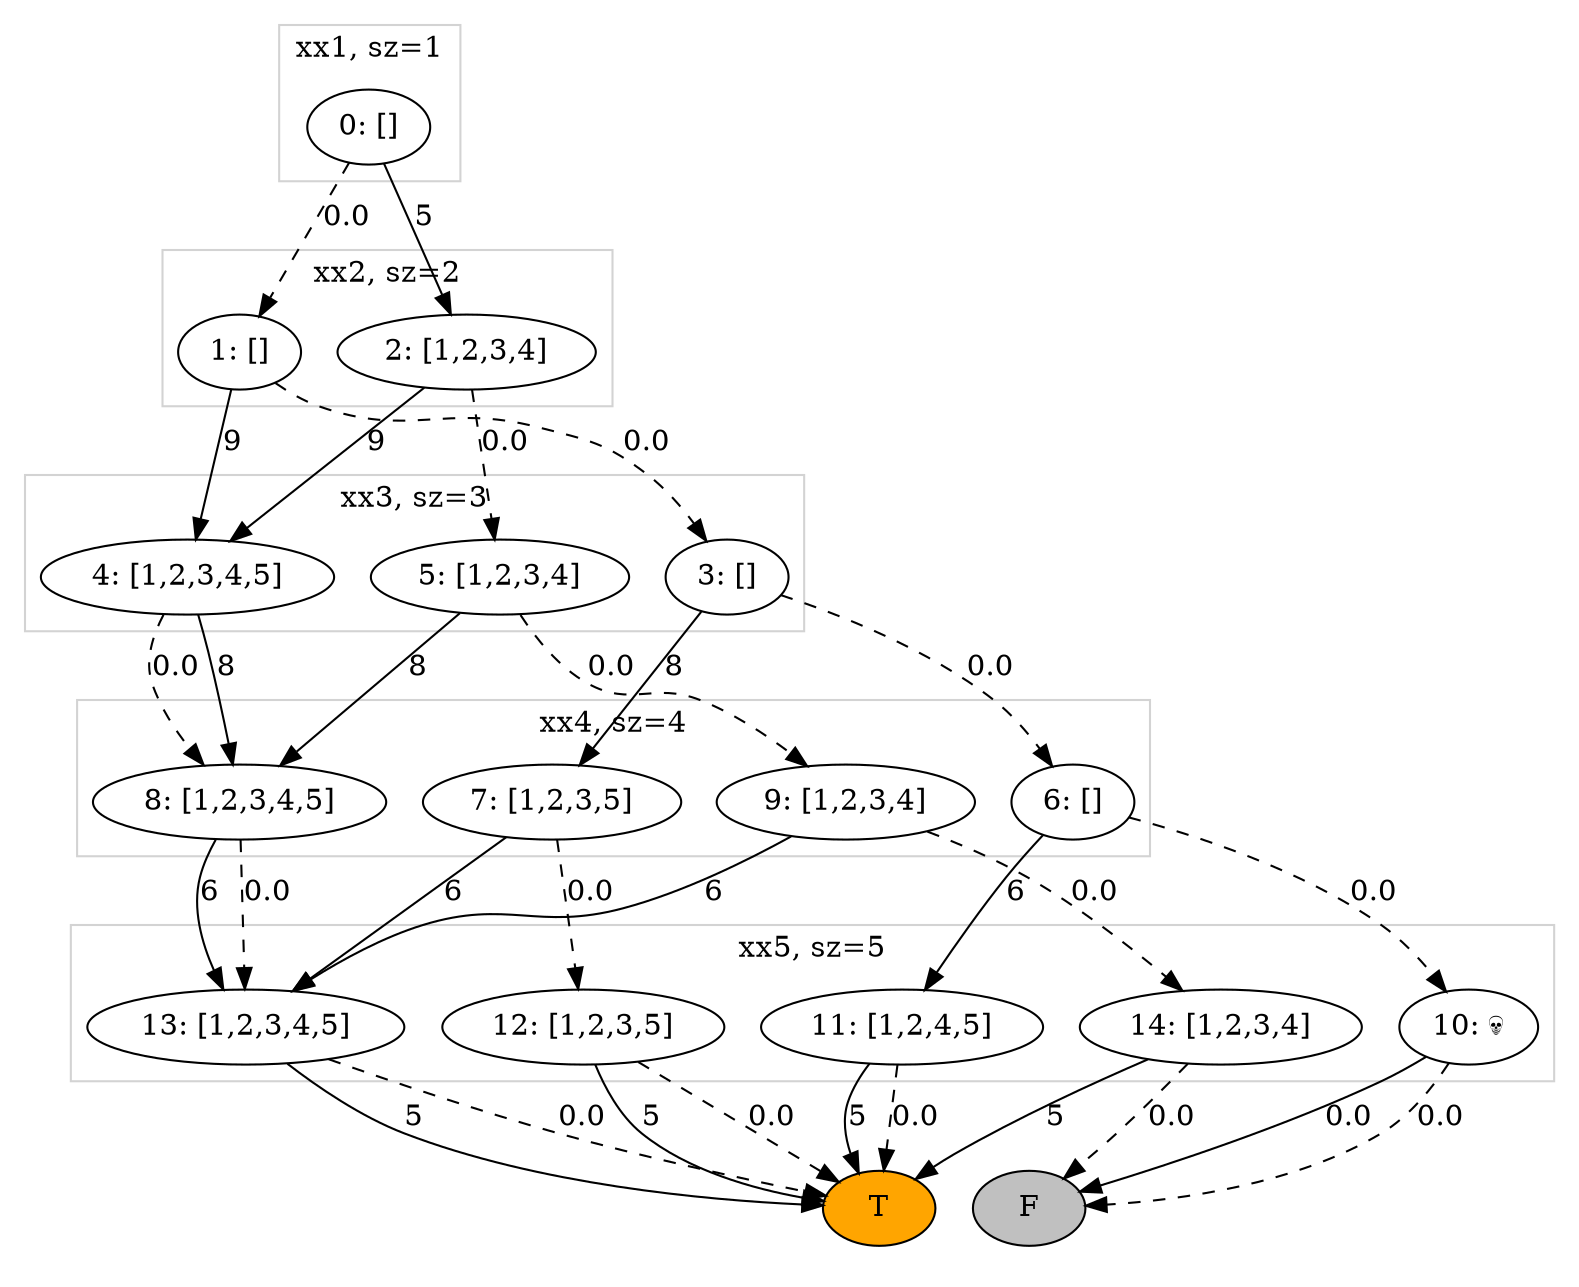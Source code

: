 digraph {
	subgraph cluster_0 {
		0 [label="0: []"]
		color=lightgrey label="xx1, sz=1"
	}
	subgraph cluster_1 {
		2 [label="2: [1,2,3,4]"]
		1 [label="1: []"]
		color=lightgrey label="xx2, sz=2"
	}
	subgraph cluster_2 {
		4 [label="4: [1,2,3,4,5]"]
		5 [label="5: [1,2,3,4]"]
		3 [label="3: []"]
		color=lightgrey label="xx3, sz=3"
	}
	subgraph cluster_3 {
		6 [label="6: []"]
		7 [label="7: [1,2,3,5]"]
		9 [label="9: [1,2,3,4]"]
		8 [label="8: [1,2,3,4,5]"]
		color=lightgrey label="xx4, sz=4"
	}
	subgraph cluster_4 {
		14 [label="14: [1,2,3,4]"]
		13 [label="13: [1,2,3,4,5]"]
		11 [label="11: [1,2,4,5]"]
		12 [label="12: [1,2,3,5]"]
		10 [label="10: 💀"]
		color=lightgrey label="xx5, sz=5"
	}
	subgraph cluster_5 {
		-1 [label=T fillcolor=orange style=filled]
		-2 [label=F fillcolor=gray style=filled]
		color=white
	}
	0 -> 2 [label=5]
	0 -> 1 [label=0.0 style=dashed]
	2 -> 4 [label=9]
	2 -> 5 [label=0.0 style=dashed]
	1 -> 4 [label=9]
	1 -> 3 [label=0.0 style=dashed]
	4 -> 8 [label=8]
	4 -> 8 [label=0.0 style=dashed]
	5 -> 8 [label=8]
	5 -> 9 [label=0.0 style=dashed]
	3 -> 7 [label=8]
	3 -> 6 [label=0.0 style=dashed]
	6 -> 11 [label=6]
	6 -> 10 [label=0.0 style=dashed]
	7 -> 13 [label=6]
	7 -> 12 [label=0.0 style=dashed]
	9 -> 13 [label=6]
	9 -> 14 [label=0.0 style=dashed]
	8 -> 13 [label=6]
	8 -> 13 [label=0.0 style=dashed]
	14 -> -1 [label=5]
	14 -> -2 [label=0.0 style=dashed]
	13 -> -1 [label=5]
	13 -> -1 [label=0.0 style=dashed]
	11 -> -1 [label=5]
	11 -> -1 [label=0.0 style=dashed]
	12 -> -1 [label=5]
	12 -> -1 [label=0.0 style=dashed]
	10 -> -2 [label=0.0]
	10 -> -2 [label=0.0 style=dashed]
}
